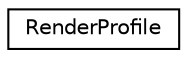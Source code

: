 digraph G
{
  edge [fontname="Helvetica",fontsize="10",labelfontname="Helvetica",labelfontsize="10"];
  node [fontname="Helvetica",fontsize="10",shape=record];
  rankdir=LR;
  Node1 [label="RenderProfile",height=0.2,width=0.4,color="black", fillcolor="white", style="filled",URL="$de/dcc/structRenderProfile.html"];
}

